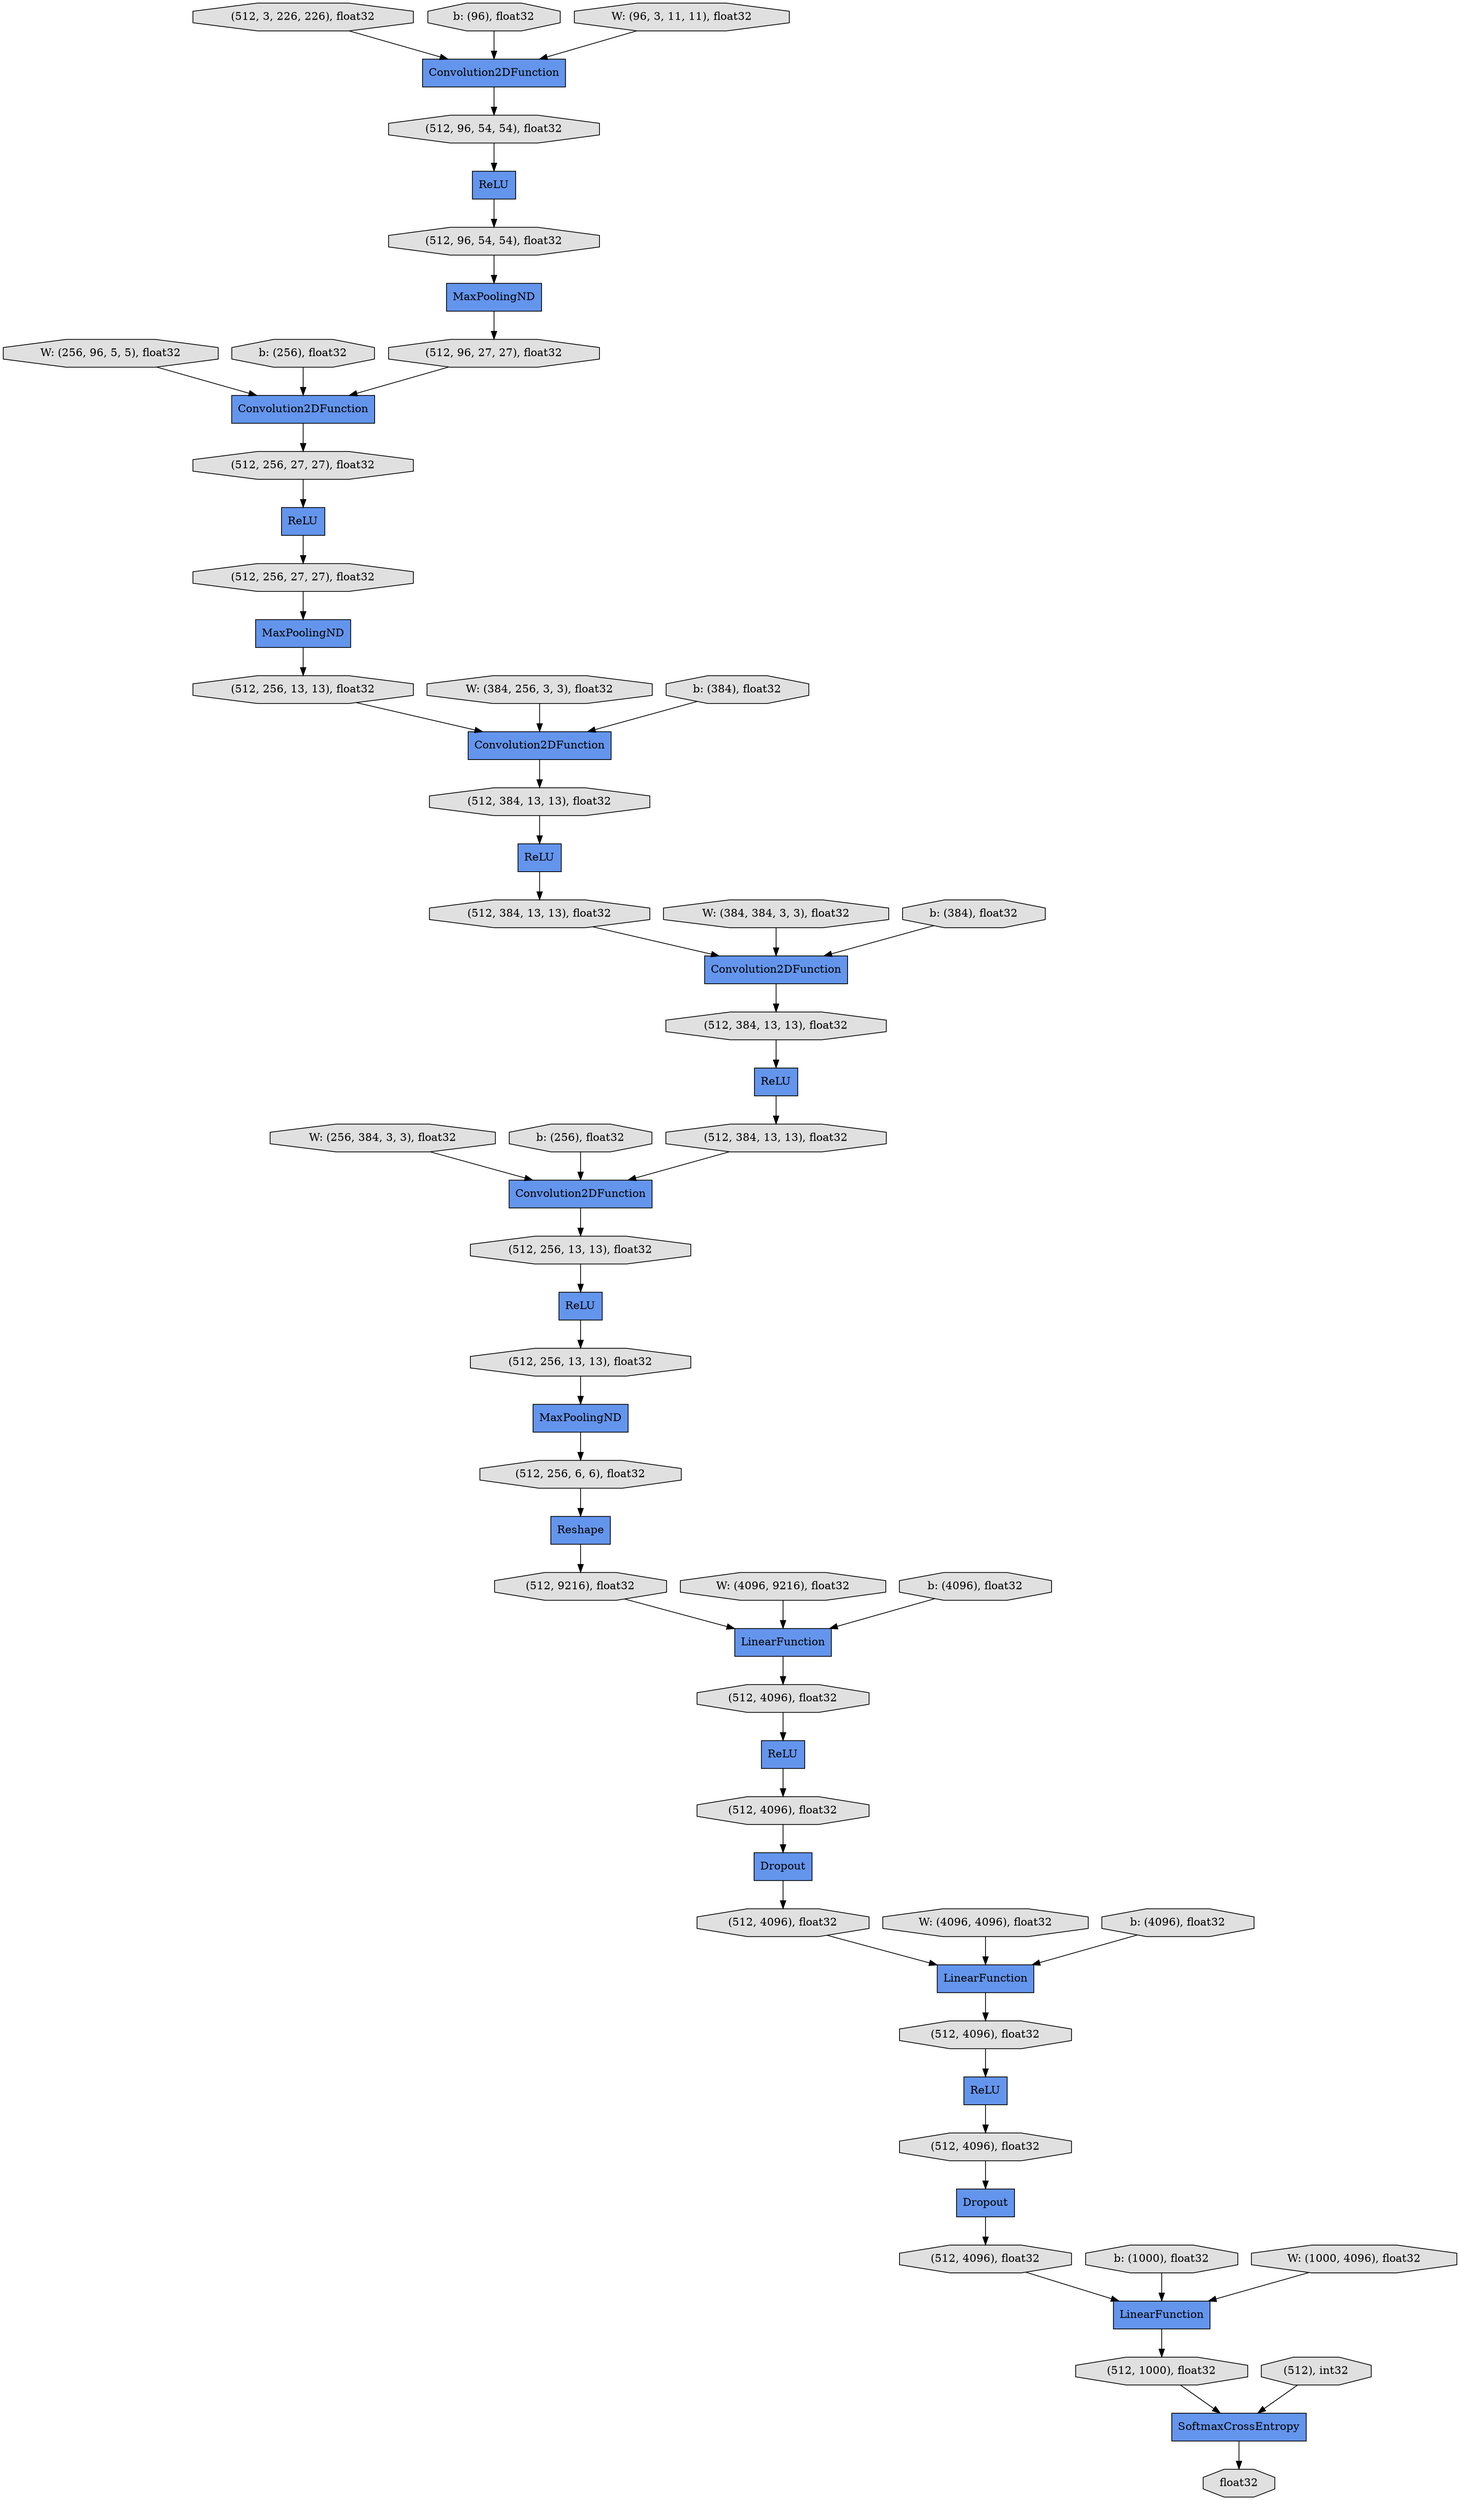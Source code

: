 digraph graphname{rankdir=TB;47844256135184 [label="W: (256, 384, 3, 3), float32",shape="octagon",fillcolor="#E0E0E0",style="filled"];47845791942672 [label="Convolution2DFunction",shape="record",fillcolor="#6495ED",style="filled"];47845792229456 [label="(512, 256, 27, 27), float32",shape="octagon",fillcolor="#E0E0E0",style="filled"];47845770817680 [label="ReLU",shape="record",fillcolor="#6495ED",style="filled"];47844256133264 [label="W: (256, 96, 5, 5), float32",shape="octagon",fillcolor="#E0E0E0",style="filled"];47845770721488 [label="(512, 4096), float32",shape="octagon",fillcolor="#E0E0E0",style="filled"];47845770817744 [label="(512, 384, 13, 13), float32",shape="octagon",fillcolor="#E0E0E0",style="filled"];47844256260304 [label="(512, 96, 54, 54), float32",shape="octagon",fillcolor="#E0E0E0",style="filled"];47845770817808 [label="ReLU",shape="record",fillcolor="#6495ED",style="filled"];47845792360720 [label="ReLU",shape="record",fillcolor="#6495ED",style="filled"];47844256135504 [label="b: (256), float32",shape="octagon",fillcolor="#E0E0E0",style="filled"];47845770817872 [label="(512, 384, 13, 13), float32",shape="octagon",fillcolor="#E0E0E0",style="filled"];47845791973712 [label="(512, 3, 226, 226), float32",shape="octagon",fillcolor="#E0E0E0",style="filled"];47845770721680 [label="Dropout",shape="record",fillcolor="#6495ED",style="filled"];47844256154000 [label="b: (1000), float32",shape="octagon",fillcolor="#E0E0E0",style="filled"];47844256260496 [label="ReLU",shape="record",fillcolor="#6495ED",style="filled"];47845792229776 [label="(512, 256, 13, 13), float32",shape="octagon",fillcolor="#E0E0E0",style="filled"];47844256133584 [label="b: (256), float32",shape="octagon",fillcolor="#E0E0E0",style="filled"];47845770721808 [label="LinearFunction",shape="record",fillcolor="#6495ED",style="filled"];47845770818064 [label="(512, 384, 13, 13), float32",shape="octagon",fillcolor="#E0E0E0",style="filled"];47845770605072 [label="ReLU",shape="record",fillcolor="#6495ED",style="filled"];47845770721872 [label="LinearFunction",shape="record",fillcolor="#6495ED",style="filled"];47845770721936 [label="(512, 4096), float32",shape="octagon",fillcolor="#E0E0E0",style="filled"];47844256135824 [label="W: (4096, 9216), float32",shape="octagon",fillcolor="#E0E0E0",style="filled"];47845770818256 [label="(512, 384, 13, 13), float32",shape="octagon",fillcolor="#E0E0E0",style="filled"];47845770748688 [label="(512, 4096), float32",shape="octagon",fillcolor="#E0E0E0",style="filled"];47845770722064 [label="LinearFunction",shape="record",fillcolor="#6495ED",style="filled"];47845770818320 [label="MaxPoolingND",shape="record",fillcolor="#6495ED",style="filled"];47844256133904 [label="W: (384, 256, 3, 3), float32",shape="octagon",fillcolor="#E0E0E0",style="filled"];47845770722128 [label="(512, 4096), float32",shape="octagon",fillcolor="#E0E0E0",style="filled"];47844256156496 [label="(512, 256, 27, 27), float32",shape="octagon",fillcolor="#E0E0E0",style="filled"];47845770818448 [label="Convolution2DFunction",shape="record",fillcolor="#6495ED",style="filled"];47845792029584 [label="Convolution2DFunction",shape="record",fillcolor="#6495ED",style="filled"];47844256136144 [label="b: (4096), float32",shape="octagon",fillcolor="#E0E0E0",style="filled"];47845770722320 [label="(512, 4096), float32",shape="octagon",fillcolor="#E0E0E0",style="filled"];47845770749008 [label="(512, 1000), float32",shape="octagon",fillcolor="#E0E0E0",style="filled"];47844256134224 [label="b: (384), float32",shape="octagon",fillcolor="#E0E0E0",style="filled"];47845770722448 [label="Dropout",shape="record",fillcolor="#6495ED",style="filled"];47845770818768 [label="Reshape",shape="record",fillcolor="#6495ED",style="filled"];47845792228560 [label="Convolution2DFunction",shape="record",fillcolor="#6495ED",style="filled"];47845792071632 [label="SoftmaxCrossEntropy",shape="record",fillcolor="#6495ED",style="filled"];47844256136528 [label="W: (4096, 4096), float32",shape="octagon",fillcolor="#E0E0E0",style="filled"];47844171916688 [label="ReLU",shape="record",fillcolor="#6495ED",style="filled"];47845770751376 [label="(512, 4096), float32",shape="octagon",fillcolor="#E0E0E0",style="filled"];47844256134544 [label="W: (384, 384, 3, 3), float32",shape="octagon",fillcolor="#E0E0E0",style="filled"];47845791942032 [label="(512, 96, 27, 27), float32",shape="octagon",fillcolor="#E0E0E0",style="filled"];47845791868368 [label="MaxPoolingND",shape="record",fillcolor="#6495ED",style="filled"];47845770751504 [label="float32",shape="octagon",fillcolor="#E0E0E0",style="filled"];47844256157200 [label="ReLU",shape="record",fillcolor="#6495ED",style="filled"];47845792329232 [label="(512, 96, 54, 54), float32",shape="octagon",fillcolor="#E0E0E0",style="filled"];47844256067088 [label="b: (96), float32",shape="octagon",fillcolor="#E0E0E0",style="filled"];47845792329296 [label="MaxPoolingND",shape="record",fillcolor="#6495ED",style="filled"];47845770751632 [label="(512), int32",shape="octagon",fillcolor="#E0E0E0",style="filled"];47844256136848 [label="b: (4096), float32",shape="octagon",fillcolor="#E0E0E0",style="filled"];47845770720912 [label="(512, 256, 13, 13), float32",shape="octagon",fillcolor="#E0E0E0",style="filled"];47845792329360 [label="Convolution2DFunction",shape="record",fillcolor="#6495ED",style="filled"];47845770720976 [label="(512, 256, 6, 6), float32",shape="octagon",fillcolor="#E0E0E0",style="filled"];47844256134864 [label="b: (384), float32",shape="octagon",fillcolor="#E0E0E0",style="filled"];47845770723088 [label="(512, 256, 13, 13), float32",shape="octagon",fillcolor="#E0E0E0",style="filled"];47844177428240 [label="W: (96, 3, 11, 11), float32",shape="octagon",fillcolor="#E0E0E0",style="filled"];47845770721168 [label="(512, 9216), float32",shape="octagon",fillcolor="#E0E0E0",style="filled"];47844256137168 [label="W: (1000, 4096), float32",shape="octagon",fillcolor="#E0E0E0",style="filled"];47844256135504 -> 47845770818448;47845791942672 -> 47845770817872;47845791973712 -> 47845792029584;47845770721872 -> 47845770749008;47844171916688 -> 47845770748688;47844256135824 -> 47845770721808;47844256135184 -> 47845770818448;47845770721680 -> 47845770751376;47845770721936 -> 47845770817680;47845770751632 -> 47845792071632;47845792329296 -> 47845792229776;47845770721808 -> 47845770721936;47845770721168 -> 47845770721808;47845770720912 -> 47845770817808;47845792229776 -> 47845791942672;47844256156496 -> 47845792360720;47845792029584 -> 47845792329232;47844177428240 -> 47845792029584;47845770749008 -> 47845792071632;47845770817808 -> 47845770723088;47845770722448 -> 47845770721488;47845770818256 -> 47844256157200;47845770722320 -> 47844171916688;47845770720976 -> 47845770818768;47844256134864 -> 47845792228560;47844256067088 -> 47845792029584;47845770751376 -> 47845770721872;47844256133584 -> 47845792329360;47845770722064 -> 47845770722320;47845792071632 -> 47845770751504;47845770721488 -> 47845770722064;47844256136144 -> 47845770721808;47845770748688 -> 47845770721680;47844256157200 -> 47845770818064;47845792329232 -> 47845770605072;47845792360720 -> 47845792229456;47845770817744 -> 47845792228560;47845792229456 -> 47845792329296;47845770817680 -> 47845770722128;47845770818768 -> 47845770721168;47845770818448 -> 47845770720912;47844256133264 -> 47845792329360;47844256136528 -> 47845770722064;47845770818320 -> 47845770720976;47844256134224 -> 47845791942672;47845791868368 -> 47845791942032;47845791942032 -> 47845792329360;47845770817872 -> 47844256260496;47845770818064 -> 47845770818448;47845792228560 -> 47845770818256;47844256154000 -> 47845770721872;47845792329360 -> 47844256156496;47845770605072 -> 47844256260304;47845770723088 -> 47845770818320;47844256133904 -> 47845791942672;47845770722128 -> 47845770722448;47844256134544 -> 47845792228560;47844256260496 -> 47845770817744;47844256136848 -> 47845770722064;47844256260304 -> 47845791868368;47844256137168 -> 47845770721872;}